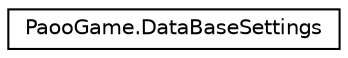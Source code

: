 digraph "Graphical Class Hierarchy"
{
 // INTERACTIVE_SVG=YES
 // LATEX_PDF_SIZE
  edge [fontname="Helvetica",fontsize="10",labelfontname="Helvetica",labelfontsize="10"];
  node [fontname="Helvetica",fontsize="10",shape=record];
  rankdir="LR";
  Node0 [label="PaooGame.DataBaseSettings",height=0.2,width=0.4,color="black", fillcolor="white", style="filled",URL="$class_paoo_game_1_1_data_base_settings.html",tooltip=" "];
}
